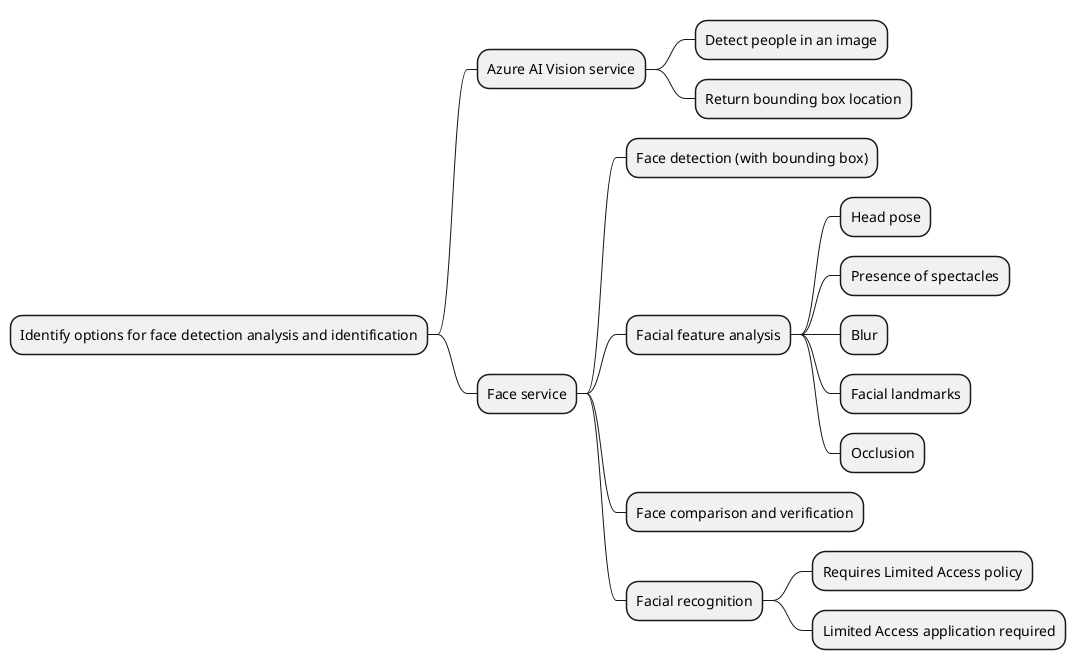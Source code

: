 @startmindmap
* Identify options for face detection analysis and identification
** Azure AI Vision service
*** Detect people in an image
*** Return bounding box location
** Face service
*** Face detection (with bounding box)
*** Facial feature analysis
**** Head pose
**** Presence of spectacles
**** Blur
**** Facial landmarks
**** Occlusion
*** Face comparison and verification
*** Facial recognition
**** Requires Limited Access policy
**** Limited Access application required
@endmindmap